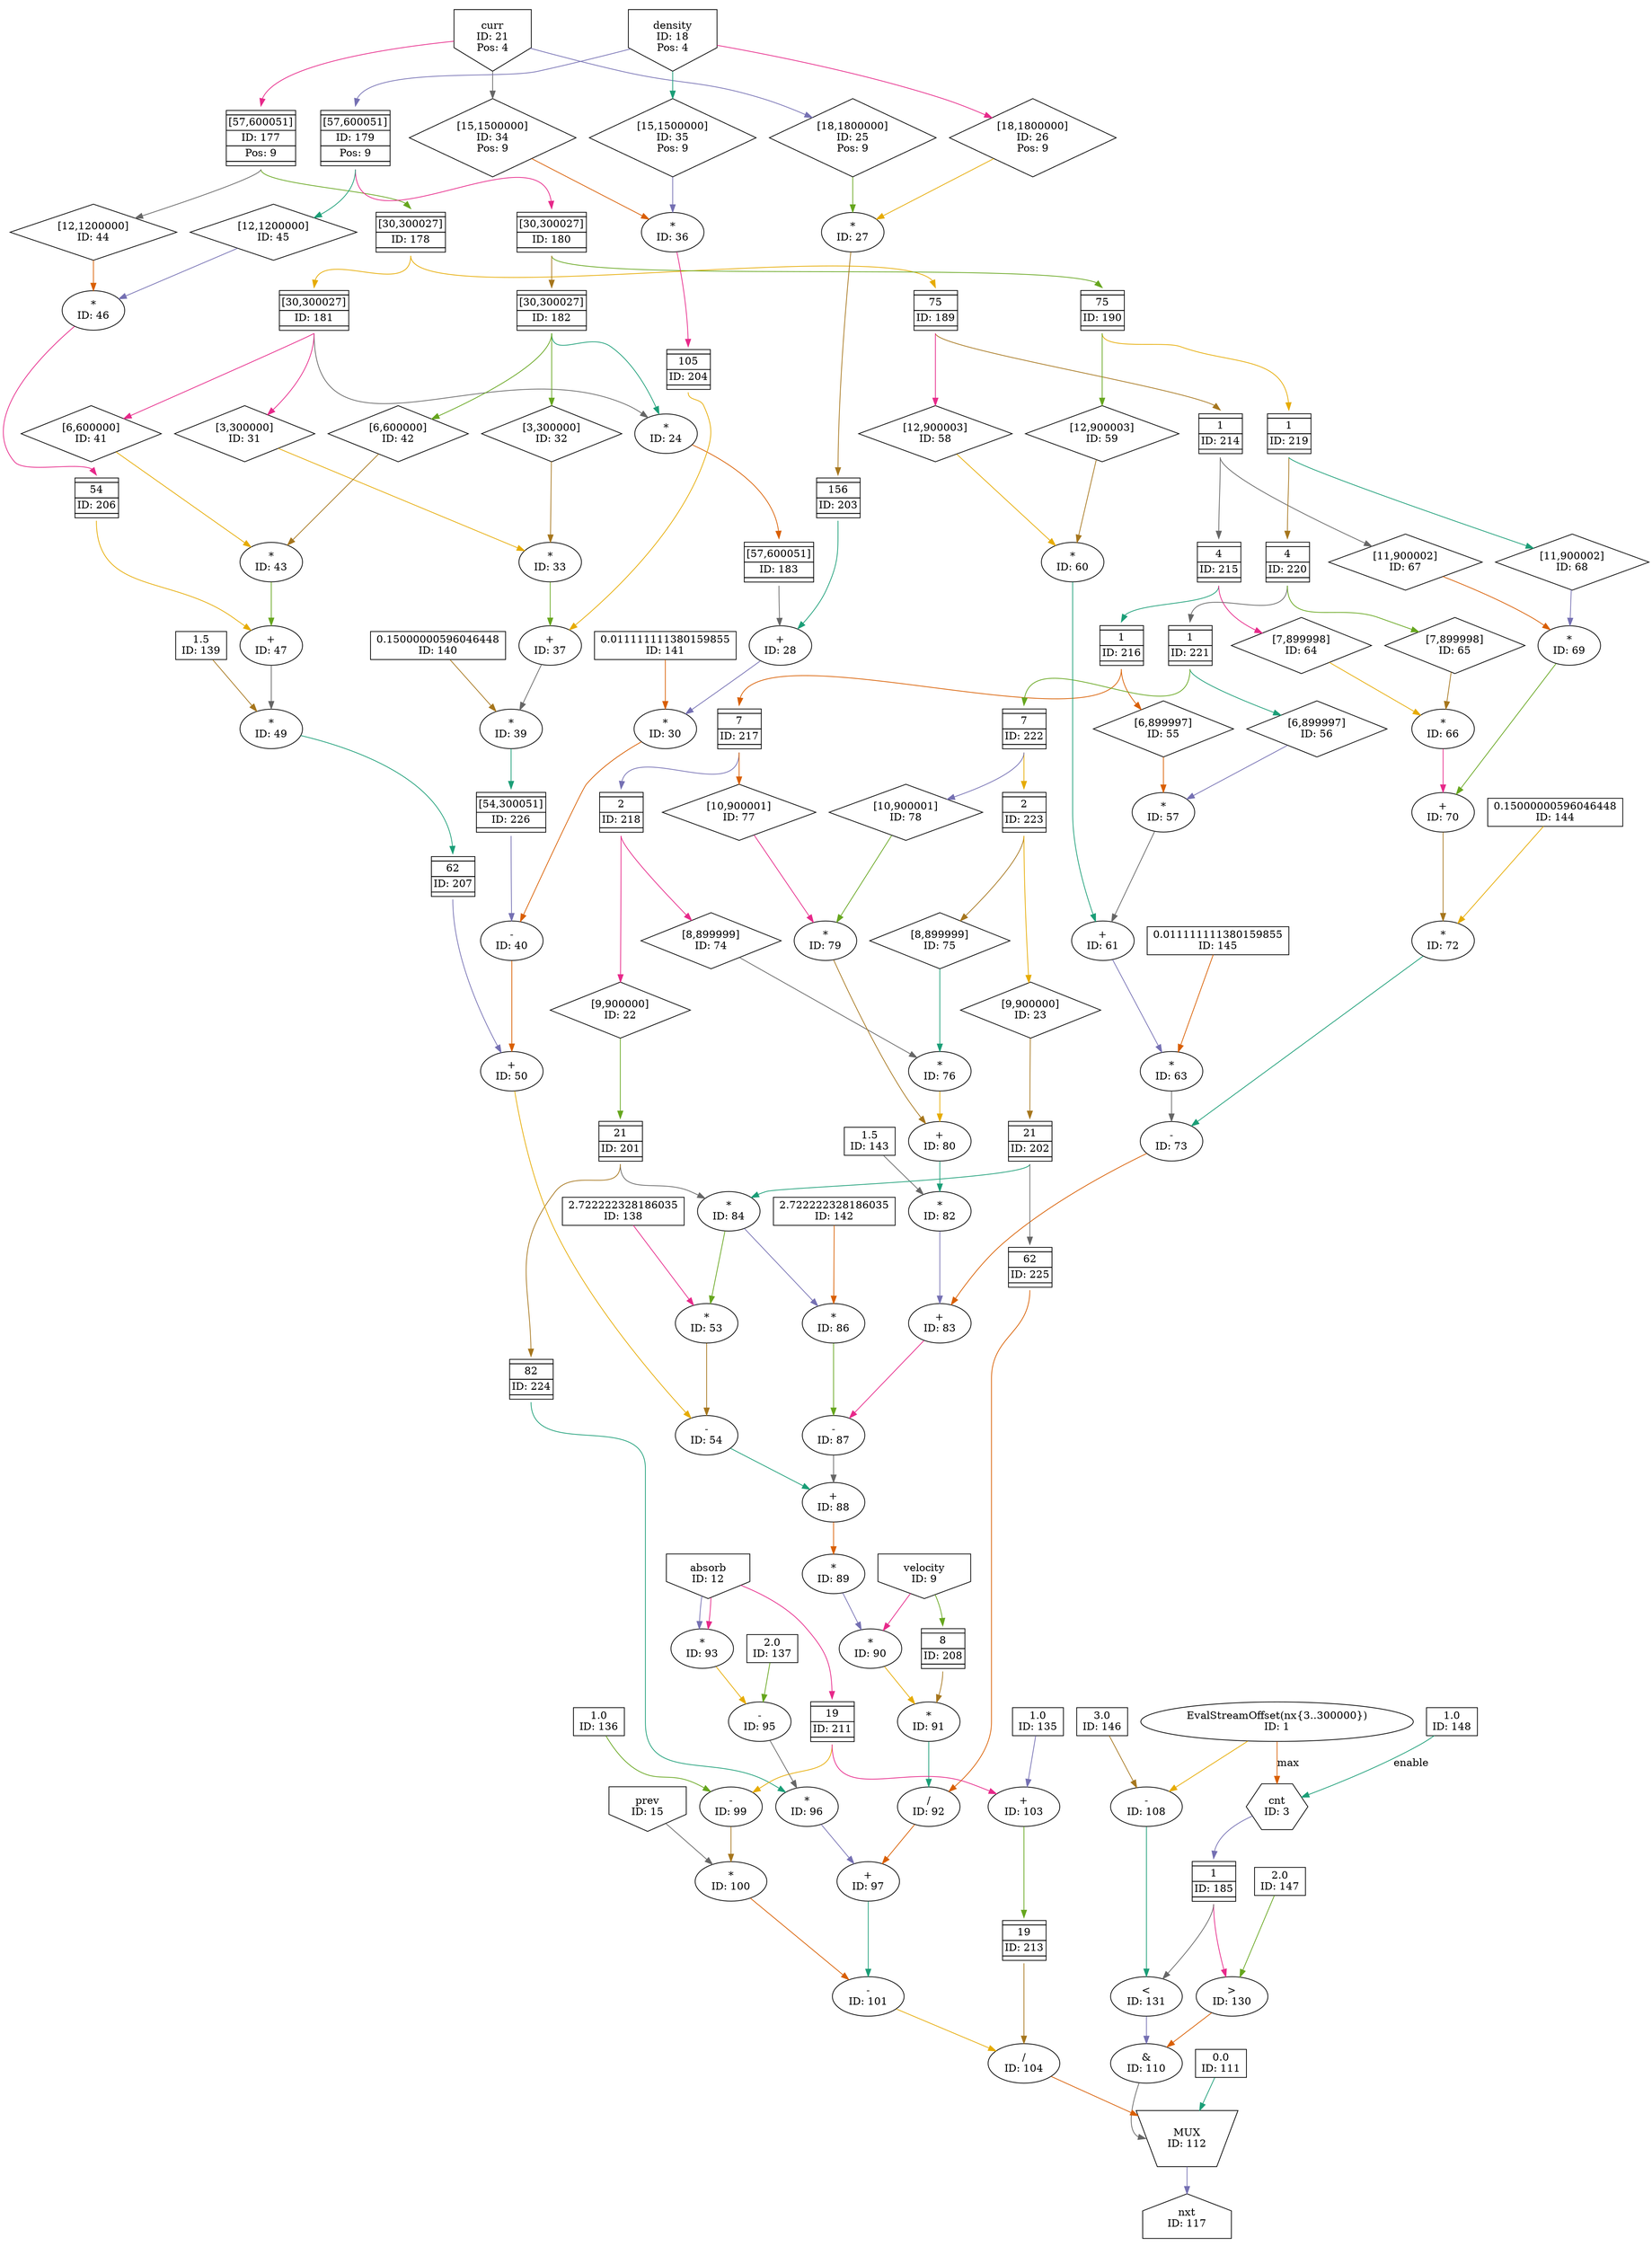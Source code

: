 digraph WavePropagationKernel_tapnfold_2{
	NodeConstantRawBits148 [shape=box, label="1.0\nID: 148"];
	NodeEvalStreamOffset1 [label="EvalStreamOffset(nx{3..300000})\nID: 1"];
	NodeCounter3 [shape=hexagon, label="cnt\nID: 3"];
	NodeFIFO185 [shape=plaintext, label=<<TABLE BORDER="0" CELLSPACING="0" CELLBORDER="1"> <TR><TD></TD></TR><TR><TD>1</TD></TR><TR><TD>ID: 185</TD></TR> <TR><TD></TD></TR> </TABLE>>];
	NodeConstantRawBits147 [shape=box, label="2.0\nID: 147"];
	NodeGtInlined130 [label=">\nID: 130"];
	NodeConstantRawBits146 [shape=box, label="3.0\nID: 146"];
	NodeSub108 [label="-\nID: 108"];
	NodeLtInlined131 [label="<\nID: 131"];
	NodeAnd110 [label="&\nID: 110"];
	NodeConstantRawBits111 [shape=box, label="0.0\nID: 111"];
	NodeConstantRawBits145 [shape=box, label="0.011111111380159855\nID: 145"];
	NodeInput21 [shape=invhouse, label="curr\nID: 21\nPos: 4"];
	NodeFIFO177 [shape=plaintext, label=<<TABLE BORDER="0" CELLSPACING="0" CELLBORDER="1"> <TR><TD></TD></TR><TR><TD>[57,600051]</TD></TR><TR><TD>ID: 177</TD></TR> <TR><TD>Pos: 9</TD></TR> <TR><TD></TD></TR> </TABLE>>];
	NodeFIFO178 [shape=plaintext, label=<<TABLE BORDER="0" CELLSPACING="0" CELLBORDER="1"> <TR><TD></TD></TR><TR><TD>[30,300027]</TD></TR><TR><TD>ID: 178</TD></TR> <TR><TD></TD></TR> </TABLE>>];
	NodeFIFO189 [shape=plaintext, label=<<TABLE BORDER="0" CELLSPACING="0" CELLBORDER="1"> <TR><TD></TD></TR><TR><TD>75</TD></TR><TR><TD>ID: 189</TD></TR> <TR><TD></TD></TR> </TABLE>>];
	NodeFIFO214 [shape=plaintext, label=<<TABLE BORDER="0" CELLSPACING="0" CELLBORDER="1"> <TR><TD></TD></TR><TR><TD>1</TD></TR><TR><TD>ID: 214</TD></TR> <TR><TD></TD></TR> </TABLE>>];
	NodeFIFO215 [shape=plaintext, label=<<TABLE BORDER="0" CELLSPACING="0" CELLBORDER="1"> <TR><TD></TD></TR><TR><TD>4</TD></TR><TR><TD>ID: 215</TD></TR> <TR><TD></TD></TR> </TABLE>>];
	NodeFIFO216 [shape=plaintext, label=<<TABLE BORDER="0" CELLSPACING="0" CELLBORDER="1"> <TR><TD></TD></TR><TR><TD>1</TD></TR><TR><TD>ID: 216</TD></TR> <TR><TD></TD></TR> </TABLE>>];
	NodeStreamOffset55 [shape=diamond, label="[6,899997]\nID: 55"];
	NodeInput18 [shape=invhouse, label="density\nID: 18\nPos: 4"];
	NodeFIFO179 [shape=plaintext, label=<<TABLE BORDER="0" CELLSPACING="0" CELLBORDER="1"> <TR><TD></TD></TR><TR><TD>[57,600051]</TD></TR><TR><TD>ID: 179</TD></TR> <TR><TD>Pos: 9</TD></TR> <TR><TD></TD></TR> </TABLE>>];
	NodeFIFO180 [shape=plaintext, label=<<TABLE BORDER="0" CELLSPACING="0" CELLBORDER="1"> <TR><TD></TD></TR><TR><TD>[30,300027]</TD></TR><TR><TD>ID: 180</TD></TR> <TR><TD></TD></TR> </TABLE>>];
	NodeFIFO190 [shape=plaintext, label=<<TABLE BORDER="0" CELLSPACING="0" CELLBORDER="1"> <TR><TD></TD></TR><TR><TD>75</TD></TR><TR><TD>ID: 190</TD></TR> <TR><TD></TD></TR> </TABLE>>];
	NodeFIFO219 [shape=plaintext, label=<<TABLE BORDER="0" CELLSPACING="0" CELLBORDER="1"> <TR><TD></TD></TR><TR><TD>1</TD></TR><TR><TD>ID: 219</TD></TR> <TR><TD></TD></TR> </TABLE>>];
	NodeFIFO220 [shape=plaintext, label=<<TABLE BORDER="0" CELLSPACING="0" CELLBORDER="1"> <TR><TD></TD></TR><TR><TD>4</TD></TR><TR><TD>ID: 220</TD></TR> <TR><TD></TD></TR> </TABLE>>];
	NodeFIFO221 [shape=plaintext, label=<<TABLE BORDER="0" CELLSPACING="0" CELLBORDER="1"> <TR><TD></TD></TR><TR><TD>1</TD></TR><TR><TD>ID: 221</TD></TR> <TR><TD></TD></TR> </TABLE>>];
	NodeStreamOffset56 [shape=diamond, label="[6,899997]\nID: 56"];
	NodeMul57 [label="*\nID: 57"];
	NodeStreamOffset58 [shape=diamond, label="[12,900003]\nID: 58"];
	NodeStreamOffset59 [shape=diamond, label="[12,900003]\nID: 59"];
	NodeMul60 [label="*\nID: 60"];
	NodeAdd61 [label="+\nID: 61"];
	NodeMul63 [label="*\nID: 63"];
	NodeConstantRawBits144 [shape=box, label="0.15000000596046448\nID: 144"];
	NodeStreamOffset64 [shape=diamond, label="[7,899998]\nID: 64"];
	NodeStreamOffset65 [shape=diamond, label="[7,899998]\nID: 65"];
	NodeMul66 [label="*\nID: 66"];
	NodeStreamOffset67 [shape=diamond, label="[11,900002]\nID: 67"];
	NodeStreamOffset68 [shape=diamond, label="[11,900002]\nID: 68"];
	NodeMul69 [label="*\nID: 69"];
	NodeAdd70 [label="+\nID: 70"];
	NodeMul72 [label="*\nID: 72"];
	NodeSub73 [label="-\nID: 73"];
	NodeConstantRawBits143 [shape=box, label="1.5\nID: 143"];
	NodeFIFO217 [shape=plaintext, label=<<TABLE BORDER="0" CELLSPACING="0" CELLBORDER="1"> <TR><TD></TD></TR><TR><TD>7</TD></TR><TR><TD>ID: 217</TD></TR> <TR><TD></TD></TR> </TABLE>>];
	NodeFIFO218 [shape=plaintext, label=<<TABLE BORDER="0" CELLSPACING="0" CELLBORDER="1"> <TR><TD></TD></TR><TR><TD>2</TD></TR><TR><TD>ID: 218</TD></TR> <TR><TD></TD></TR> </TABLE>>];
	NodeStreamOffset74 [shape=diamond, label="[8,899999]\nID: 74"];
	NodeFIFO222 [shape=plaintext, label=<<TABLE BORDER="0" CELLSPACING="0" CELLBORDER="1"> <TR><TD></TD></TR><TR><TD>7</TD></TR><TR><TD>ID: 222</TD></TR> <TR><TD></TD></TR> </TABLE>>];
	NodeFIFO223 [shape=plaintext, label=<<TABLE BORDER="0" CELLSPACING="0" CELLBORDER="1"> <TR><TD></TD></TR><TR><TD>2</TD></TR><TR><TD>ID: 223</TD></TR> <TR><TD></TD></TR> </TABLE>>];
	NodeStreamOffset75 [shape=diamond, label="[8,899999]\nID: 75"];
	NodeMul76 [label="*\nID: 76"];
	NodeStreamOffset77 [shape=diamond, label="[10,900001]\nID: 77"];
	NodeStreamOffset78 [shape=diamond, label="[10,900001]\nID: 78"];
	NodeMul79 [label="*\nID: 79"];
	NodeAdd80 [label="+\nID: 80"];
	NodeMul82 [label="*\nID: 82"];
	NodeAdd83 [label="+\nID: 83"];
	NodeConstantRawBits142 [shape=box, label="2.722222328186035\nID: 142"];
	NodeStreamOffset22 [shape=diamond, label="[9,900000]\nID: 22"];
	NodeFIFO201 [shape=plaintext, label=<<TABLE BORDER="0" CELLSPACING="0" CELLBORDER="1"> <TR><TD></TD></TR><TR><TD>21</TD></TR><TR><TD>ID: 201</TD></TR> <TR><TD></TD></TR> </TABLE>>];
	NodeStreamOffset23 [shape=diamond, label="[9,900000]\nID: 23"];
	NodeFIFO202 [shape=plaintext, label=<<TABLE BORDER="0" CELLSPACING="0" CELLBORDER="1"> <TR><TD></TD></TR><TR><TD>21</TD></TR><TR><TD>ID: 202</TD></TR> <TR><TD></TD></TR> </TABLE>>];
	NodeMul84 [label="*\nID: 84"];
	NodeMul86 [label="*\nID: 86"];
	NodeSub87 [label="-\nID: 87"];
	NodeConstantRawBits141 [shape=box, label="0.011111111380159855\nID: 141"];
	NodeFIFO181 [shape=plaintext, label=<<TABLE BORDER="0" CELLSPACING="0" CELLBORDER="1"> <TR><TD></TD></TR><TR><TD>[30,300027]</TD></TR><TR><TD>ID: 181</TD></TR> <TR><TD></TD></TR> </TABLE>>];
	NodeFIFO182 [shape=plaintext, label=<<TABLE BORDER="0" CELLSPACING="0" CELLBORDER="1"> <TR><TD></TD></TR><TR><TD>[30,300027]</TD></TR><TR><TD>ID: 182</TD></TR> <TR><TD></TD></TR> </TABLE>>];
	NodeMul24 [label="*\nID: 24"];
	NodeFIFO183 [shape=plaintext, label=<<TABLE BORDER="0" CELLSPACING="0" CELLBORDER="1"> <TR><TD></TD></TR><TR><TD>[57,600051]</TD></TR><TR><TD>ID: 183</TD></TR> <TR><TD></TD></TR> </TABLE>>];
	NodeStreamOffset25 [shape=diamond, label="[18,1800000]\nID: 25\nPos: 9"];
	NodeStreamOffset26 [shape=diamond, label="[18,1800000]\nID: 26\nPos: 9"];
	NodeMul27 [label="*\nID: 27"];
	NodeFIFO203 [shape=plaintext, label=<<TABLE BORDER="0" CELLSPACING="0" CELLBORDER="1"> <TR><TD></TD></TR><TR><TD>156</TD></TR><TR><TD>ID: 203</TD></TR> <TR><TD></TD></TR> </TABLE>>];
	NodeAdd28 [label="+\nID: 28"];
	NodeMul30 [label="*\nID: 30"];
	NodeConstantRawBits140 [shape=box, label="0.15000000596046448\nID: 140"];
	NodeStreamOffset31 [shape=diamond, label="[3,300000]\nID: 31"];
	NodeStreamOffset32 [shape=diamond, label="[3,300000]\nID: 32"];
	NodeMul33 [label="*\nID: 33"];
	NodeStreamOffset34 [shape=diamond, label="[15,1500000]\nID: 34\nPos: 9"];
	NodeStreamOffset35 [shape=diamond, label="[15,1500000]\nID: 35\nPos: 9"];
	NodeMul36 [label="*\nID: 36"];
	NodeFIFO204 [shape=plaintext, label=<<TABLE BORDER="0" CELLSPACING="0" CELLBORDER="1"> <TR><TD></TD></TR><TR><TD>105</TD></TR><TR><TD>ID: 204</TD></TR> <TR><TD></TD></TR> </TABLE>>];
	NodeAdd37 [label="+\nID: 37"];
	NodeMul39 [label="*\nID: 39"];
	NodeFIFO226 [shape=plaintext, label=<<TABLE BORDER="0" CELLSPACING="0" CELLBORDER="1"> <TR><TD></TD></TR><TR><TD>[54,300051]</TD></TR><TR><TD>ID: 226</TD></TR> <TR><TD></TD></TR> </TABLE>>];
	NodeSub40 [label="-\nID: 40"];
	NodeConstantRawBits139 [shape=box, label="1.5\nID: 139"];
	NodeStreamOffset41 [shape=diamond, label="[6,600000]\nID: 41"];
	NodeStreamOffset42 [shape=diamond, label="[6,600000]\nID: 42"];
	NodeMul43 [label="*\nID: 43"];
	NodeStreamOffset44 [shape=diamond, label="[12,1200000]\nID: 44"];
	NodeStreamOffset45 [shape=diamond, label="[12,1200000]\nID: 45"];
	NodeMul46 [label="*\nID: 46"];
	NodeFIFO206 [shape=plaintext, label=<<TABLE BORDER="0" CELLSPACING="0" CELLBORDER="1"> <TR><TD></TD></TR><TR><TD>54</TD></TR><TR><TD>ID: 206</TD></TR> <TR><TD></TD></TR> </TABLE>>];
	NodeAdd47 [label="+\nID: 47"];
	NodeMul49 [label="*\nID: 49"];
	NodeFIFO207 [shape=plaintext, label=<<TABLE BORDER="0" CELLSPACING="0" CELLBORDER="1"> <TR><TD></TD></TR><TR><TD>62</TD></TR><TR><TD>ID: 207</TD></TR> <TR><TD></TD></TR> </TABLE>>];
	NodeAdd50 [label="+\nID: 50"];
	NodeConstantRawBits138 [shape=box, label="2.722222328186035\nID: 138"];
	NodeMul53 [label="*\nID: 53"];
	NodeSub54 [label="-\nID: 54"];
	NodeAdd88 [label="+\nID: 88"];
	NodeMul89 [label="*\nID: 89"];
	NodeInput9 [shape=invhouse, label="velocity\nID: 9"];
	NodeMul90 [label="*\nID: 90"];
	NodeFIFO208 [shape=plaintext, label=<<TABLE BORDER="0" CELLSPACING="0" CELLBORDER="1"> <TR><TD></TD></TR><TR><TD>8</TD></TR><TR><TD>ID: 208</TD></TR> <TR><TD></TD></TR> </TABLE>>];
	NodeMul91 [label="*\nID: 91"];
	NodeFIFO225 [shape=plaintext, label=<<TABLE BORDER="0" CELLSPACING="0" CELLBORDER="1"> <TR><TD></TD></TR><TR><TD>62</TD></TR><TR><TD>ID: 225</TD></TR> <TR><TD></TD></TR> </TABLE>>];
	NodeDiv92 [label="/\nID: 92"];
	NodeConstantRawBits137 [shape=box, label="2.0\nID: 137"];
	NodeInput12 [shape=invhouse, label="absorb\nID: 12"];
	NodeMul93 [label="*\nID: 93"];
	NodeSub95 [label="-\nID: 95"];
	NodeFIFO224 [shape=plaintext, label=<<TABLE BORDER="0" CELLSPACING="0" CELLBORDER="1"> <TR><TD></TD></TR><TR><TD>82</TD></TR><TR><TD>ID: 224</TD></TR> <TR><TD></TD></TR> </TABLE>>];
	NodeMul96 [label="*\nID: 96"];
	NodeAdd97 [label="+\nID: 97"];
	NodeConstantRawBits136 [shape=box, label="1.0\nID: 136"];
	NodeFIFO211 [shape=plaintext, label=<<TABLE BORDER="0" CELLSPACING="0" CELLBORDER="1"> <TR><TD></TD></TR><TR><TD>19</TD></TR><TR><TD>ID: 211</TD></TR> <TR><TD></TD></TR> </TABLE>>];
	NodeSub99 [label="-\nID: 99"];
	NodeInput15 [shape=invhouse, label="prev\nID: 15"];
	NodeMul100 [label="*\nID: 100"];
	NodeSub101 [label="-\nID: 101"];
	NodeConstantRawBits135 [shape=box, label="1.0\nID: 135"];
	NodeAdd103 [label="+\nID: 103"];
	NodeFIFO213 [shape=plaintext, label=<<TABLE BORDER="0" CELLSPACING="0" CELLBORDER="1"> <TR><TD></TD></TR><TR><TD>19</TD></TR><TR><TD>ID: 213</TD></TR> <TR><TD></TD></TR> </TABLE>>];
	NodeDiv104 [label="/\nID: 104"];
	NodeMux112 [shape=invtrapezium, height=0.5, label="MUX\nID: 112"];
	NodeOutput117 [shape=house, label="nxt\nID: 117"];
	NodeConstantRawBits148 -> NodeCounter3[label="enable" color="/dark28/1" photon_data="EDGE,SrcNode:148,SrcNodePort:value"];
	NodeEvalStreamOffset1 -> NodeCounter3[label="max" color="/dark28/2" photon_data="EDGE,SrcNode:1,SrcNodePort:output"];
	NodeCounter3 -> NodeFIFO185[headport="n" color="/dark28/3" photon_data="EDGE,SrcNode:3,SrcNodePort:count"];
	NodeFIFO185 -> NodeGtInlined130[tailport="s" color="/dark28/4" photon_data="EDGE,SrcNode:185,SrcNodePort:output"];
	NodeConstantRawBits147 -> NodeGtInlined130[color="/dark28/5" photon_data="EDGE,SrcNode:147,SrcNodePort:value"];
	NodeEvalStreamOffset1 -> NodeSub108[color="/dark28/6" photon_data="EDGE,SrcNode:1,SrcNodePort:output"];
	NodeConstantRawBits146 -> NodeSub108[color="/dark28/7" photon_data="EDGE,SrcNode:146,SrcNodePort:value"];
	NodeFIFO185 -> NodeLtInlined131[tailport="s" color="/dark28/8" photon_data="EDGE,SrcNode:185,SrcNodePort:output"];
	NodeSub108 -> NodeLtInlined131[color="/dark28/1" photon_data="EDGE,SrcNode:108,SrcNodePort:result"];
	NodeGtInlined130 -> NodeAnd110[color="/dark28/2" photon_data="EDGE,SrcNode:130,SrcNodePort:result"];
	NodeLtInlined131 -> NodeAnd110[color="/dark28/3" photon_data="EDGE,SrcNode:131,SrcNodePort:result"];
	NodeInput21 -> NodeFIFO177[headport="n" color="/dark28/4" photon_data="EDGE,SrcNode:21,SrcNodePort:data"];
	NodeFIFO177 -> NodeFIFO178[tailport="s" headport="n" color="/dark28/5" photon_data="EDGE,SrcNode:177,SrcNodePort:output"];
	NodeFIFO178 -> NodeFIFO189[tailport="s" headport="n" color="/dark28/6" photon_data="EDGE,SrcNode:178,SrcNodePort:output"];
	NodeFIFO189 -> NodeFIFO214[tailport="s" headport="n" color="/dark28/7" photon_data="EDGE,SrcNode:189,SrcNodePort:output"];
	NodeFIFO214 -> NodeFIFO215[tailport="s" headport="n" color="/dark28/8" photon_data="EDGE,SrcNode:214,SrcNodePort:output"];
	NodeFIFO215 -> NodeFIFO216[tailport="s" headport="n" color="/dark28/1" photon_data="EDGE,SrcNode:215,SrcNodePort:output"];
	NodeFIFO216 -> NodeStreamOffset55[tailport="s" color="/dark28/2" photon_data="EDGE,SrcNode:216,SrcNodePort:output"];
	NodeInput18 -> NodeFIFO179[headport="n" color="/dark28/3" photon_data="EDGE,SrcNode:18,SrcNodePort:data"];
	NodeFIFO179 -> NodeFIFO180[tailport="s" headport="n" color="/dark28/4" photon_data="EDGE,SrcNode:179,SrcNodePort:output"];
	NodeFIFO180 -> NodeFIFO190[tailport="s" headport="n" color="/dark28/5" photon_data="EDGE,SrcNode:180,SrcNodePort:output"];
	NodeFIFO190 -> NodeFIFO219[tailport="s" headport="n" color="/dark28/6" photon_data="EDGE,SrcNode:190,SrcNodePort:output"];
	NodeFIFO219 -> NodeFIFO220[tailport="s" headport="n" color="/dark28/7" photon_data="EDGE,SrcNode:219,SrcNodePort:output"];
	NodeFIFO220 -> NodeFIFO221[tailport="s" headport="n" color="/dark28/8" photon_data="EDGE,SrcNode:220,SrcNodePort:output"];
	NodeFIFO221 -> NodeStreamOffset56[tailport="s" color="/dark28/1" photon_data="EDGE,SrcNode:221,SrcNodePort:output"];
	NodeStreamOffset55 -> NodeMul57[color="/dark28/2" photon_data="EDGE,SrcNode:55,SrcNodePort:output"];
	NodeStreamOffset56 -> NodeMul57[color="/dark28/3" photon_data="EDGE,SrcNode:56,SrcNodePort:output"];
	NodeFIFO189 -> NodeStreamOffset58[tailport="s" color="/dark28/4" photon_data="EDGE,SrcNode:189,SrcNodePort:output"];
	NodeFIFO190 -> NodeStreamOffset59[tailport="s" color="/dark28/5" photon_data="EDGE,SrcNode:190,SrcNodePort:output"];
	NodeStreamOffset58 -> NodeMul60[color="/dark28/6" photon_data="EDGE,SrcNode:58,SrcNodePort:output"];
	NodeStreamOffset59 -> NodeMul60[color="/dark28/7" photon_data="EDGE,SrcNode:59,SrcNodePort:output"];
	NodeMul57 -> NodeAdd61[color="/dark28/8" photon_data="EDGE,SrcNode:57,SrcNodePort:result"];
	NodeMul60 -> NodeAdd61[color="/dark28/1" photon_data="EDGE,SrcNode:60,SrcNodePort:result"];
	NodeConstantRawBits145 -> NodeMul63[color="/dark28/2" photon_data="EDGE,SrcNode:145,SrcNodePort:value"];
	NodeAdd61 -> NodeMul63[color="/dark28/3" photon_data="EDGE,SrcNode:61,SrcNodePort:result"];
	NodeFIFO215 -> NodeStreamOffset64[tailport="s" color="/dark28/4" photon_data="EDGE,SrcNode:215,SrcNodePort:output"];
	NodeFIFO220 -> NodeStreamOffset65[tailport="s" color="/dark28/5" photon_data="EDGE,SrcNode:220,SrcNodePort:output"];
	NodeStreamOffset64 -> NodeMul66[color="/dark28/6" photon_data="EDGE,SrcNode:64,SrcNodePort:output"];
	NodeStreamOffset65 -> NodeMul66[color="/dark28/7" photon_data="EDGE,SrcNode:65,SrcNodePort:output"];
	NodeFIFO214 -> NodeStreamOffset67[tailport="s" color="/dark28/8" photon_data="EDGE,SrcNode:214,SrcNodePort:output"];
	NodeFIFO219 -> NodeStreamOffset68[tailport="s" color="/dark28/1" photon_data="EDGE,SrcNode:219,SrcNodePort:output"];
	NodeStreamOffset67 -> NodeMul69[color="/dark28/2" photon_data="EDGE,SrcNode:67,SrcNodePort:output"];
	NodeStreamOffset68 -> NodeMul69[color="/dark28/3" photon_data="EDGE,SrcNode:68,SrcNodePort:output"];
	NodeMul66 -> NodeAdd70[color="/dark28/4" photon_data="EDGE,SrcNode:66,SrcNodePort:result"];
	NodeMul69 -> NodeAdd70[color="/dark28/5" photon_data="EDGE,SrcNode:69,SrcNodePort:result"];
	NodeConstantRawBits144 -> NodeMul72[color="/dark28/6" photon_data="EDGE,SrcNode:144,SrcNodePort:value"];
	NodeAdd70 -> NodeMul72[color="/dark28/7" photon_data="EDGE,SrcNode:70,SrcNodePort:result"];
	NodeMul63 -> NodeSub73[color="/dark28/8" photon_data="EDGE,SrcNode:63,SrcNodePort:result"];
	NodeMul72 -> NodeSub73[color="/dark28/1" photon_data="EDGE,SrcNode:72,SrcNodePort:result"];
	NodeFIFO216 -> NodeFIFO217[tailport="s" headport="n" color="/dark28/2" photon_data="EDGE,SrcNode:216,SrcNodePort:output"];
	NodeFIFO217 -> NodeFIFO218[tailport="s" headport="n" color="/dark28/3" photon_data="EDGE,SrcNode:217,SrcNodePort:output"];
	NodeFIFO218 -> NodeStreamOffset74[tailport="s" color="/dark28/4" photon_data="EDGE,SrcNode:218,SrcNodePort:output"];
	NodeFIFO221 -> NodeFIFO222[tailport="s" headport="n" color="/dark28/5" photon_data="EDGE,SrcNode:221,SrcNodePort:output"];
	NodeFIFO222 -> NodeFIFO223[tailport="s" headport="n" color="/dark28/6" photon_data="EDGE,SrcNode:222,SrcNodePort:output"];
	NodeFIFO223 -> NodeStreamOffset75[tailport="s" color="/dark28/7" photon_data="EDGE,SrcNode:223,SrcNodePort:output"];
	NodeStreamOffset74 -> NodeMul76[color="/dark28/8" photon_data="EDGE,SrcNode:74,SrcNodePort:output"];
	NodeStreamOffset75 -> NodeMul76[color="/dark28/1" photon_data="EDGE,SrcNode:75,SrcNodePort:output"];
	NodeFIFO217 -> NodeStreamOffset77[tailport="s" color="/dark28/2" photon_data="EDGE,SrcNode:217,SrcNodePort:output"];
	NodeFIFO222 -> NodeStreamOffset78[tailport="s" color="/dark28/3" photon_data="EDGE,SrcNode:222,SrcNodePort:output"];
	NodeStreamOffset77 -> NodeMul79[color="/dark28/4" photon_data="EDGE,SrcNode:77,SrcNodePort:output"];
	NodeStreamOffset78 -> NodeMul79[color="/dark28/5" photon_data="EDGE,SrcNode:78,SrcNodePort:output"];
	NodeMul76 -> NodeAdd80[color="/dark28/6" photon_data="EDGE,SrcNode:76,SrcNodePort:result"];
	NodeMul79 -> NodeAdd80[color="/dark28/7" photon_data="EDGE,SrcNode:79,SrcNodePort:result"];
	NodeConstantRawBits143 -> NodeMul82[color="/dark28/8" photon_data="EDGE,SrcNode:143,SrcNodePort:value"];
	NodeAdd80 -> NodeMul82[color="/dark28/1" photon_data="EDGE,SrcNode:80,SrcNodePort:result"];
	NodeSub73 -> NodeAdd83[color="/dark28/2" photon_data="EDGE,SrcNode:73,SrcNodePort:result"];
	NodeMul82 -> NodeAdd83[color="/dark28/3" photon_data="EDGE,SrcNode:82,SrcNodePort:result"];
	NodeFIFO218 -> NodeStreamOffset22[tailport="s" color="/dark28/4" photon_data="EDGE,SrcNode:218,SrcNodePort:output"];
	NodeStreamOffset22 -> NodeFIFO201[headport="n" color="/dark28/5" photon_data="EDGE,SrcNode:22,SrcNodePort:output"];
	NodeFIFO223 -> NodeStreamOffset23[tailport="s" color="/dark28/6" photon_data="EDGE,SrcNode:223,SrcNodePort:output"];
	NodeStreamOffset23 -> NodeFIFO202[headport="n" color="/dark28/7" photon_data="EDGE,SrcNode:23,SrcNodePort:output"];
	NodeFIFO201 -> NodeMul84[tailport="s" color="/dark28/8" photon_data="EDGE,SrcNode:201,SrcNodePort:output"];
	NodeFIFO202 -> NodeMul84[tailport="s" color="/dark28/1" photon_data="EDGE,SrcNode:202,SrcNodePort:output"];
	NodeConstantRawBits142 -> NodeMul86[color="/dark28/2" photon_data="EDGE,SrcNode:142,SrcNodePort:value"];
	NodeMul84 -> NodeMul86[color="/dark28/3" photon_data="EDGE,SrcNode:84,SrcNodePort:result"];
	NodeAdd83 -> NodeSub87[color="/dark28/4" photon_data="EDGE,SrcNode:83,SrcNodePort:result"];
	NodeMul86 -> NodeSub87[color="/dark28/5" photon_data="EDGE,SrcNode:86,SrcNodePort:result"];
	NodeFIFO178 -> NodeFIFO181[tailport="s" headport="n" color="/dark28/6" photon_data="EDGE,SrcNode:178,SrcNodePort:output"];
	NodeFIFO180 -> NodeFIFO182[tailport="s" headport="n" color="/dark28/7" photon_data="EDGE,SrcNode:180,SrcNodePort:output"];
	NodeFIFO181 -> NodeMul24[tailport="s" color="/dark28/8" photon_data="EDGE,SrcNode:181,SrcNodePort:output"];
	NodeFIFO182 -> NodeMul24[tailport="s" color="/dark28/1" photon_data="EDGE,SrcNode:182,SrcNodePort:output"];
	NodeMul24 -> NodeFIFO183[headport="n" color="/dark28/2" photon_data="EDGE,SrcNode:24,SrcNodePort:result"];
	NodeInput21 -> NodeStreamOffset25[color="/dark28/3" photon_data="EDGE,SrcNode:21,SrcNodePort:data"];
	NodeInput18 -> NodeStreamOffset26[color="/dark28/4" photon_data="EDGE,SrcNode:18,SrcNodePort:data"];
	NodeStreamOffset25 -> NodeMul27[color="/dark28/5" photon_data="EDGE,SrcNode:25,SrcNodePort:output"];
	NodeStreamOffset26 -> NodeMul27[color="/dark28/6" photon_data="EDGE,SrcNode:26,SrcNodePort:output"];
	NodeMul27 -> NodeFIFO203[headport="n" color="/dark28/7" photon_data="EDGE,SrcNode:27,SrcNodePort:result"];
	NodeFIFO183 -> NodeAdd28[tailport="s" color="/dark28/8" photon_data="EDGE,SrcNode:183,SrcNodePort:output"];
	NodeFIFO203 -> NodeAdd28[tailport="s" color="/dark28/1" photon_data="EDGE,SrcNode:203,SrcNodePort:output"];
	NodeConstantRawBits141 -> NodeMul30[color="/dark28/2" photon_data="EDGE,SrcNode:141,SrcNodePort:value"];
	NodeAdd28 -> NodeMul30[color="/dark28/3" photon_data="EDGE,SrcNode:28,SrcNodePort:result"];
	NodeFIFO181 -> NodeStreamOffset31[tailport="s" color="/dark28/4" photon_data="EDGE,SrcNode:181,SrcNodePort:output"];
	NodeFIFO182 -> NodeStreamOffset32[tailport="s" color="/dark28/5" photon_data="EDGE,SrcNode:182,SrcNodePort:output"];
	NodeStreamOffset31 -> NodeMul33[color="/dark28/6" photon_data="EDGE,SrcNode:31,SrcNodePort:output"];
	NodeStreamOffset32 -> NodeMul33[color="/dark28/7" photon_data="EDGE,SrcNode:32,SrcNodePort:output"];
	NodeInput21 -> NodeStreamOffset34[color="/dark28/8" photon_data="EDGE,SrcNode:21,SrcNodePort:data"];
	NodeInput18 -> NodeStreamOffset35[color="/dark28/1" photon_data="EDGE,SrcNode:18,SrcNodePort:data"];
	NodeStreamOffset34 -> NodeMul36[color="/dark28/2" photon_data="EDGE,SrcNode:34,SrcNodePort:output"];
	NodeStreamOffset35 -> NodeMul36[color="/dark28/3" photon_data="EDGE,SrcNode:35,SrcNodePort:output"];
	NodeMul36 -> NodeFIFO204[headport="n" color="/dark28/4" photon_data="EDGE,SrcNode:36,SrcNodePort:result"];
	NodeMul33 -> NodeAdd37[color="/dark28/5" photon_data="EDGE,SrcNode:33,SrcNodePort:result"];
	NodeFIFO204 -> NodeAdd37[tailport="s" color="/dark28/6" photon_data="EDGE,SrcNode:204,SrcNodePort:output"];
	NodeConstantRawBits140 -> NodeMul39[color="/dark28/7" photon_data="EDGE,SrcNode:140,SrcNodePort:value"];
	NodeAdd37 -> NodeMul39[color="/dark28/8" photon_data="EDGE,SrcNode:37,SrcNodePort:result"];
	NodeMul39 -> NodeFIFO226[headport="n" color="/dark28/1" photon_data="EDGE,SrcNode:39,SrcNodePort:result"];
	NodeMul30 -> NodeSub40[color="/dark28/2" photon_data="EDGE,SrcNode:30,SrcNodePort:result"];
	NodeFIFO226 -> NodeSub40[tailport="s" color="/dark28/3" photon_data="EDGE,SrcNode:226,SrcNodePort:output"];
	NodeFIFO181 -> NodeStreamOffset41[tailport="s" color="/dark28/4" photon_data="EDGE,SrcNode:181,SrcNodePort:output"];
	NodeFIFO182 -> NodeStreamOffset42[tailport="s" color="/dark28/5" photon_data="EDGE,SrcNode:182,SrcNodePort:output"];
	NodeStreamOffset41 -> NodeMul43[color="/dark28/6" photon_data="EDGE,SrcNode:41,SrcNodePort:output"];
	NodeStreamOffset42 -> NodeMul43[color="/dark28/7" photon_data="EDGE,SrcNode:42,SrcNodePort:output"];
	NodeFIFO177 -> NodeStreamOffset44[tailport="s" color="/dark28/8" photon_data="EDGE,SrcNode:177,SrcNodePort:output"];
	NodeFIFO179 -> NodeStreamOffset45[tailport="s" color="/dark28/1" photon_data="EDGE,SrcNode:179,SrcNodePort:output"];
	NodeStreamOffset44 -> NodeMul46[color="/dark28/2" photon_data="EDGE,SrcNode:44,SrcNodePort:output"];
	NodeStreamOffset45 -> NodeMul46[color="/dark28/3" photon_data="EDGE,SrcNode:45,SrcNodePort:output"];
	NodeMul46 -> NodeFIFO206[headport="n" color="/dark28/4" photon_data="EDGE,SrcNode:46,SrcNodePort:result"];
	NodeMul43 -> NodeAdd47[color="/dark28/5" photon_data="EDGE,SrcNode:43,SrcNodePort:result"];
	NodeFIFO206 -> NodeAdd47[tailport="s" color="/dark28/6" photon_data="EDGE,SrcNode:206,SrcNodePort:output"];
	NodeConstantRawBits139 -> NodeMul49[color="/dark28/7" photon_data="EDGE,SrcNode:139,SrcNodePort:value"];
	NodeAdd47 -> NodeMul49[color="/dark28/8" photon_data="EDGE,SrcNode:47,SrcNodePort:result"];
	NodeMul49 -> NodeFIFO207[headport="n" color="/dark28/1" photon_data="EDGE,SrcNode:49,SrcNodePort:result"];
	NodeSub40 -> NodeAdd50[color="/dark28/2" photon_data="EDGE,SrcNode:40,SrcNodePort:result"];
	NodeFIFO207 -> NodeAdd50[tailport="s" color="/dark28/3" photon_data="EDGE,SrcNode:207,SrcNodePort:output"];
	NodeConstantRawBits138 -> NodeMul53[color="/dark28/4" photon_data="EDGE,SrcNode:138,SrcNodePort:value"];
	NodeMul84 -> NodeMul53[color="/dark28/5" photon_data="EDGE,SrcNode:84,SrcNodePort:result"];
	NodeAdd50 -> NodeSub54[color="/dark28/6" photon_data="EDGE,SrcNode:50,SrcNodePort:result"];
	NodeMul53 -> NodeSub54[color="/dark28/7" photon_data="EDGE,SrcNode:53,SrcNodePort:result"];
	NodeSub87 -> NodeAdd88[color="/dark28/8" photon_data="EDGE,SrcNode:87,SrcNodePort:result"];
	NodeSub54 -> NodeAdd88[color="/dark28/1" photon_data="EDGE,SrcNode:54,SrcNodePort:result"];
	NodeAdd88 -> NodeMul89[color="/dark28/2" photon_data="EDGE,SrcNode:88,SrcNodePort:result"];
	NodeMul89 -> NodeMul90[color="/dark28/3" photon_data="EDGE,SrcNode:89,SrcNodePort:result"];
	NodeInput9 -> NodeMul90[color="/dark28/4" photon_data="EDGE,SrcNode:9,SrcNodePort:data"];
	NodeInput9 -> NodeFIFO208[headport="n" color="/dark28/5" photon_data="EDGE,SrcNode:9,SrcNodePort:data"];
	NodeMul90 -> NodeMul91[color="/dark28/6" photon_data="EDGE,SrcNode:90,SrcNodePort:result"];
	NodeFIFO208 -> NodeMul91[tailport="s" color="/dark28/7" photon_data="EDGE,SrcNode:208,SrcNodePort:output"];
	NodeFIFO202 -> NodeFIFO225[tailport="s" headport="n" color="/dark28/8" photon_data="EDGE,SrcNode:202,SrcNodePort:output"];
	NodeMul91 -> NodeDiv92[color="/dark28/1" photon_data="EDGE,SrcNode:91,SrcNodePort:result"];
	NodeFIFO225 -> NodeDiv92[tailport="s" color="/dark28/2" photon_data="EDGE,SrcNode:225,SrcNodePort:output"];
	NodeInput12 -> NodeMul93[color="/dark28/3" photon_data="EDGE,SrcNode:12,SrcNodePort:data"];
	NodeInput12 -> NodeMul93[color="/dark28/4" photon_data="EDGE,SrcNode:12,SrcNodePort:data"];
	NodeConstantRawBits137 -> NodeSub95[color="/dark28/5" photon_data="EDGE,SrcNode:137,SrcNodePort:value"];
	NodeMul93 -> NodeSub95[color="/dark28/6" photon_data="EDGE,SrcNode:93,SrcNodePort:result"];
	NodeFIFO201 -> NodeFIFO224[tailport="s" headport="n" color="/dark28/7" photon_data="EDGE,SrcNode:201,SrcNodePort:output"];
	NodeSub95 -> NodeMul96[color="/dark28/8" photon_data="EDGE,SrcNode:95,SrcNodePort:result"];
	NodeFIFO224 -> NodeMul96[tailport="s" color="/dark28/1" photon_data="EDGE,SrcNode:224,SrcNodePort:output"];
	NodeDiv92 -> NodeAdd97[color="/dark28/2" photon_data="EDGE,SrcNode:92,SrcNodePort:result"];
	NodeMul96 -> NodeAdd97[color="/dark28/3" photon_data="EDGE,SrcNode:96,SrcNodePort:result"];
	NodeInput12 -> NodeFIFO211[headport="n" color="/dark28/4" photon_data="EDGE,SrcNode:12,SrcNodePort:data"];
	NodeConstantRawBits136 -> NodeSub99[color="/dark28/5" photon_data="EDGE,SrcNode:136,SrcNodePort:value"];
	NodeFIFO211 -> NodeSub99[tailport="s" color="/dark28/6" photon_data="EDGE,SrcNode:211,SrcNodePort:output"];
	NodeSub99 -> NodeMul100[color="/dark28/7" photon_data="EDGE,SrcNode:99,SrcNodePort:result"];
	NodeInput15 -> NodeMul100[color="/dark28/8" photon_data="EDGE,SrcNode:15,SrcNodePort:data"];
	NodeAdd97 -> NodeSub101[color="/dark28/1" photon_data="EDGE,SrcNode:97,SrcNodePort:result"];
	NodeMul100 -> NodeSub101[color="/dark28/2" photon_data="EDGE,SrcNode:100,SrcNodePort:result"];
	NodeConstantRawBits135 -> NodeAdd103[color="/dark28/3" photon_data="EDGE,SrcNode:135,SrcNodePort:value"];
	NodeFIFO211 -> NodeAdd103[tailport="s" color="/dark28/4" photon_data="EDGE,SrcNode:211,SrcNodePort:output"];
	NodeAdd103 -> NodeFIFO213[headport="n" color="/dark28/5" photon_data="EDGE,SrcNode:103,SrcNodePort:result"];
	NodeSub101 -> NodeDiv104[color="/dark28/6" photon_data="EDGE,SrcNode:101,SrcNodePort:result"];
	NodeFIFO213 -> NodeDiv104[tailport="s" color="/dark28/7" photon_data="EDGE,SrcNode:213,SrcNodePort:output"];
	NodeAnd110 -> NodeMux112[headport="w" color="/dark28/8" photon_data="EDGE,SrcNode:110,SrcNodePort:result"];
	NodeConstantRawBits111 -> NodeMux112[color="/dark28/1" photon_data="EDGE,SrcNode:111,SrcNodePort:value"];
	NodeDiv104 -> NodeMux112[color="/dark28/2" photon_data="EDGE,SrcNode:104,SrcNodePort:result"];
	NodeMux112 -> NodeOutput117[color="/dark28/3" photon_data="EDGE,SrcNode:112,SrcNodePort:result"];
}
